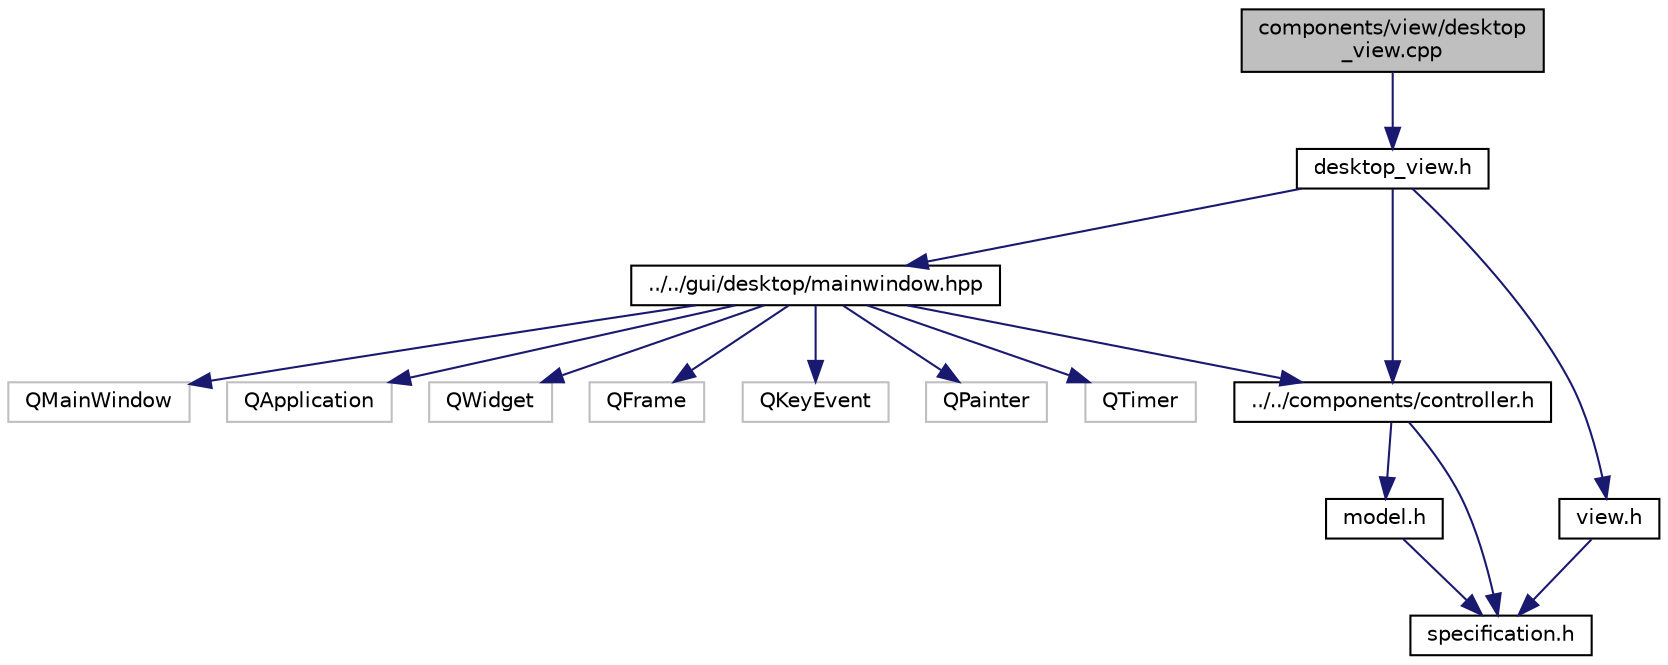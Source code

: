 digraph "components/view/desktop_view.cpp"
{
 // LATEX_PDF_SIZE
  edge [fontname="Helvetica",fontsize="10",labelfontname="Helvetica",labelfontsize="10"];
  node [fontname="Helvetica",fontsize="10",shape=record];
  Node1 [label="components/view/desktop\l_view.cpp",height=0.2,width=0.4,color="black", fillcolor="grey75", style="filled", fontcolor="black",tooltip="Файл с методами класса DesktopView."];
  Node1 -> Node2 [color="midnightblue",fontsize="10",style="solid",fontname="Helvetica"];
  Node2 [label="desktop_view.h",height=0.2,width=0.4,color="black", fillcolor="white", style="filled",URL="$desktop__view_8h.html",tooltip="Заголовочный файл класса DesktopView."];
  Node2 -> Node3 [color="midnightblue",fontsize="10",style="solid",fontname="Helvetica"];
  Node3 [label="../../gui/desktop/mainwindow.hpp",height=0.2,width=0.4,color="black", fillcolor="white", style="filled",URL="$mainwindow_8hpp.html",tooltip="Заголовочный файл классов GameField и Window."];
  Node3 -> Node4 [color="midnightblue",fontsize="10",style="solid",fontname="Helvetica"];
  Node4 [label="QMainWindow",height=0.2,width=0.4,color="grey75", fillcolor="white", style="filled",tooltip=" "];
  Node3 -> Node5 [color="midnightblue",fontsize="10",style="solid",fontname="Helvetica"];
  Node5 [label="QApplication",height=0.2,width=0.4,color="grey75", fillcolor="white", style="filled",tooltip=" "];
  Node3 -> Node6 [color="midnightblue",fontsize="10",style="solid",fontname="Helvetica"];
  Node6 [label="QWidget",height=0.2,width=0.4,color="grey75", fillcolor="white", style="filled",tooltip=" "];
  Node3 -> Node7 [color="midnightblue",fontsize="10",style="solid",fontname="Helvetica"];
  Node7 [label="QFrame",height=0.2,width=0.4,color="grey75", fillcolor="white", style="filled",tooltip=" "];
  Node3 -> Node8 [color="midnightblue",fontsize="10",style="solid",fontname="Helvetica"];
  Node8 [label="QKeyEvent",height=0.2,width=0.4,color="grey75", fillcolor="white", style="filled",tooltip=" "];
  Node3 -> Node9 [color="midnightblue",fontsize="10",style="solid",fontname="Helvetica"];
  Node9 [label="QPainter",height=0.2,width=0.4,color="grey75", fillcolor="white", style="filled",tooltip=" "];
  Node3 -> Node10 [color="midnightblue",fontsize="10",style="solid",fontname="Helvetica"];
  Node10 [label="QTimer",height=0.2,width=0.4,color="grey75", fillcolor="white", style="filled",tooltip=" "];
  Node3 -> Node11 [color="midnightblue",fontsize="10",style="solid",fontname="Helvetica"];
  Node11 [label="../../components/controller.h",height=0.2,width=0.4,color="black", fillcolor="white", style="filled",URL="$controller_8h_source.html",tooltip=" "];
  Node11 -> Node12 [color="midnightblue",fontsize="10",style="solid",fontname="Helvetica"];
  Node12 [label="model.h",height=0.2,width=0.4,color="black", fillcolor="white", style="filled",URL="$model_8h_source.html",tooltip=" "];
  Node12 -> Node13 [color="midnightblue",fontsize="10",style="solid",fontname="Helvetica"];
  Node13 [label="specification.h",height=0.2,width=0.4,color="black", fillcolor="white", style="filled",URL="$specification_8h.html",tooltip="Заголовочный файл с общими типами для игр."];
  Node11 -> Node13 [color="midnightblue",fontsize="10",style="solid",fontname="Helvetica"];
  Node2 -> Node11 [color="midnightblue",fontsize="10",style="solid",fontname="Helvetica"];
  Node2 -> Node14 [color="midnightblue",fontsize="10",style="solid",fontname="Helvetica"];
  Node14 [label="view.h",height=0.2,width=0.4,color="black", fillcolor="white", style="filled",URL="$view_8h_source.html",tooltip=" "];
  Node14 -> Node13 [color="midnightblue",fontsize="10",style="solid",fontname="Helvetica"];
}
